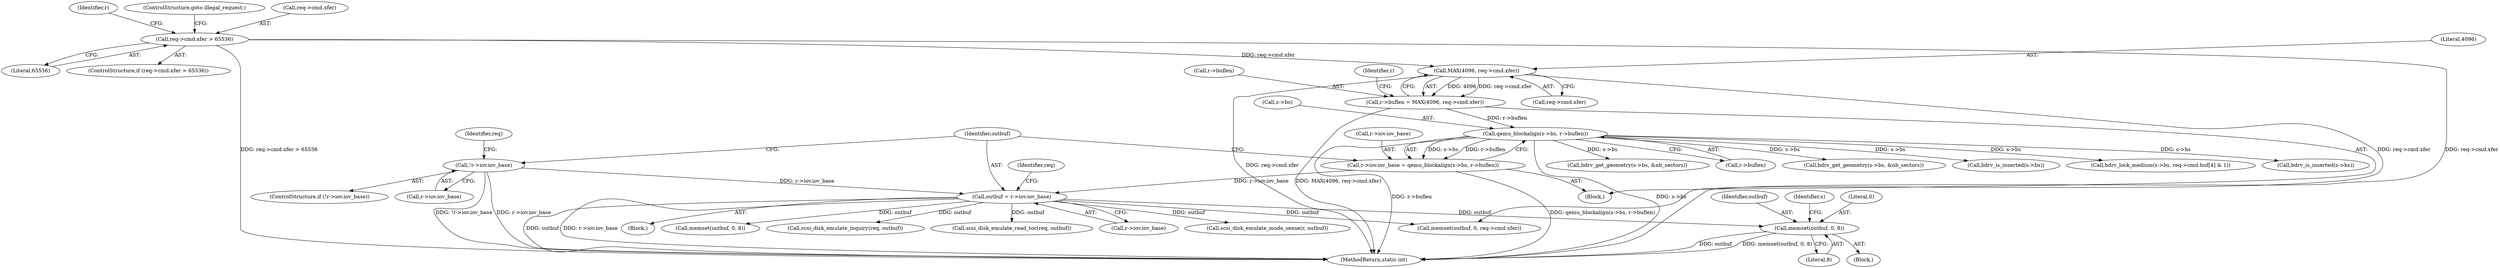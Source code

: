digraph "0_qemu_7285477ab11831b1cf56e45878a89170dd06d9b9@API" {
"1000337" [label="(Call,memset(outbuf, 0, 8))"];
"1000179" [label="(Call,outbuf = r->iov.iov_base)"];
"1000138" [label="(Call,!r->iov.iov_base)"];
"1000166" [label="(Call,r->iov.iov_base = qemu_blockalign(s->bs, r->buflen))"];
"1000172" [label="(Call,qemu_blockalign(s->bs, r->buflen))"];
"1000155" [label="(Call,r->buflen = MAX(4096, req->cmd.xfer))"];
"1000159" [label="(Call,MAX(4096, req->cmd.xfer))"];
"1000146" [label="(Call,req->cmd.xfer > 65536)"];
"1000224" [label="(Call,scsi_disk_emulate_mode_sense(r, outbuf))"];
"1000173" [label="(Call,s->bs)"];
"1000190" [label="(Identifier,req)"];
"1000161" [label="(Call,req->cmd.xfer)"];
"1000338" [label="(Identifier,outbuf)"];
"1000194" [label="(Block,)"];
"1000646" [label="(Call,bdrv_is_inserted(s->bs))"];
"1000156" [label="(Call,r->buflen)"];
"1000682" [label="(MethodReturn,static int)"];
"1000114" [label="(Block,)"];
"1000137" [label="(ControlStructure,if (!r->iov.iov_base))"];
"1000343" [label="(Identifier,s)"];
"1000155" [label="(Call,r->buflen = MAX(4096, req->cmd.xfer))"];
"1000166" [label="(Call,r->iov.iov_base = qemu_blockalign(s->bs, r->buflen))"];
"1000152" [label="(Literal,65536)"];
"1000433" [label="(Call,memset(outbuf, 0, 8))"];
"1000337" [label="(Call,memset(outbuf, 0, 8))"];
"1000159" [label="(Call,MAX(4096, req->cmd.xfer))"];
"1000211" [label="(Call,scsi_disk_emulate_inquiry(req, outbuf))"];
"1000145" [label="(ControlStructure,if (req->cmd.xfer > 65536))"];
"1000138" [label="(Call,!r->iov.iov_base)"];
"1000157" [label="(Identifier,r)"];
"1000341" [label="(Call,bdrv_get_geometry(s->bs, &nb_sectors))"];
"1000144" [label="(Block,)"];
"1000236" [label="(Call,scsi_disk_emulate_read_toc(req, outbuf))"];
"1000176" [label="(Call,r->buflen)"];
"1000146" [label="(Call,req->cmd.xfer > 65536)"];
"1000139" [label="(Call,r->iov.iov_base)"];
"1000180" [label="(Identifier,outbuf)"];
"1000149" [label="(Identifier,req)"];
"1000340" [label="(Literal,8)"];
"1000154" [label="(ControlStructure,goto illegal_request;)"];
"1000470" [label="(Call,bdrv_get_geometry(s->bs, &nb_sectors))"];
"1000172" [label="(Call,qemu_blockalign(s->bs, r->buflen))"];
"1000160" [label="(Literal,4096)"];
"1000179" [label="(Call,outbuf = r->iov.iov_base)"];
"1000462" [label="(Call,memset(outbuf, 0, req->cmd.xfer))"];
"1000181" [label="(Call,r->iov.iov_base)"];
"1000202" [label="(Call,bdrv_is_inserted(s->bs))"];
"1000167" [label="(Call,r->iov.iov_base)"];
"1000339" [label="(Literal,0)"];
"1000322" [label="(Call,bdrv_lock_medium(s->bs, req->cmd.buf[4] & 1))"];
"1000147" [label="(Call,req->cmd.xfer)"];
"1000169" [label="(Identifier,r)"];
"1000337" -> "1000194"  [label="AST: "];
"1000337" -> "1000340"  [label="CFG: "];
"1000338" -> "1000337"  [label="AST: "];
"1000339" -> "1000337"  [label="AST: "];
"1000340" -> "1000337"  [label="AST: "];
"1000343" -> "1000337"  [label="CFG: "];
"1000337" -> "1000682"  [label="DDG: outbuf"];
"1000337" -> "1000682"  [label="DDG: memset(outbuf, 0, 8)"];
"1000179" -> "1000337"  [label="DDG: outbuf"];
"1000179" -> "1000114"  [label="AST: "];
"1000179" -> "1000181"  [label="CFG: "];
"1000180" -> "1000179"  [label="AST: "];
"1000181" -> "1000179"  [label="AST: "];
"1000190" -> "1000179"  [label="CFG: "];
"1000179" -> "1000682"  [label="DDG: r->iov.iov_base"];
"1000179" -> "1000682"  [label="DDG: outbuf"];
"1000138" -> "1000179"  [label="DDG: r->iov.iov_base"];
"1000166" -> "1000179"  [label="DDG: r->iov.iov_base"];
"1000179" -> "1000211"  [label="DDG: outbuf"];
"1000179" -> "1000224"  [label="DDG: outbuf"];
"1000179" -> "1000236"  [label="DDG: outbuf"];
"1000179" -> "1000433"  [label="DDG: outbuf"];
"1000179" -> "1000462"  [label="DDG: outbuf"];
"1000138" -> "1000137"  [label="AST: "];
"1000138" -> "1000139"  [label="CFG: "];
"1000139" -> "1000138"  [label="AST: "];
"1000149" -> "1000138"  [label="CFG: "];
"1000180" -> "1000138"  [label="CFG: "];
"1000138" -> "1000682"  [label="DDG: r->iov.iov_base"];
"1000138" -> "1000682"  [label="DDG: !r->iov.iov_base"];
"1000166" -> "1000144"  [label="AST: "];
"1000166" -> "1000172"  [label="CFG: "];
"1000167" -> "1000166"  [label="AST: "];
"1000172" -> "1000166"  [label="AST: "];
"1000180" -> "1000166"  [label="CFG: "];
"1000166" -> "1000682"  [label="DDG: qemu_blockalign(s->bs, r->buflen)"];
"1000172" -> "1000166"  [label="DDG: s->bs"];
"1000172" -> "1000166"  [label="DDG: r->buflen"];
"1000172" -> "1000176"  [label="CFG: "];
"1000173" -> "1000172"  [label="AST: "];
"1000176" -> "1000172"  [label="AST: "];
"1000172" -> "1000682"  [label="DDG: r->buflen"];
"1000172" -> "1000682"  [label="DDG: s->bs"];
"1000155" -> "1000172"  [label="DDG: r->buflen"];
"1000172" -> "1000202"  [label="DDG: s->bs"];
"1000172" -> "1000322"  [label="DDG: s->bs"];
"1000172" -> "1000341"  [label="DDG: s->bs"];
"1000172" -> "1000470"  [label="DDG: s->bs"];
"1000172" -> "1000646"  [label="DDG: s->bs"];
"1000155" -> "1000144"  [label="AST: "];
"1000155" -> "1000159"  [label="CFG: "];
"1000156" -> "1000155"  [label="AST: "];
"1000159" -> "1000155"  [label="AST: "];
"1000169" -> "1000155"  [label="CFG: "];
"1000155" -> "1000682"  [label="DDG: MAX(4096, req->cmd.xfer)"];
"1000159" -> "1000155"  [label="DDG: 4096"];
"1000159" -> "1000155"  [label="DDG: req->cmd.xfer"];
"1000159" -> "1000161"  [label="CFG: "];
"1000160" -> "1000159"  [label="AST: "];
"1000161" -> "1000159"  [label="AST: "];
"1000159" -> "1000682"  [label="DDG: req->cmd.xfer"];
"1000146" -> "1000159"  [label="DDG: req->cmd.xfer"];
"1000159" -> "1000462"  [label="DDG: req->cmd.xfer"];
"1000146" -> "1000145"  [label="AST: "];
"1000146" -> "1000152"  [label="CFG: "];
"1000147" -> "1000146"  [label="AST: "];
"1000152" -> "1000146"  [label="AST: "];
"1000154" -> "1000146"  [label="CFG: "];
"1000157" -> "1000146"  [label="CFG: "];
"1000146" -> "1000682"  [label="DDG: req->cmd.xfer > 65536"];
"1000146" -> "1000682"  [label="DDG: req->cmd.xfer"];
}
